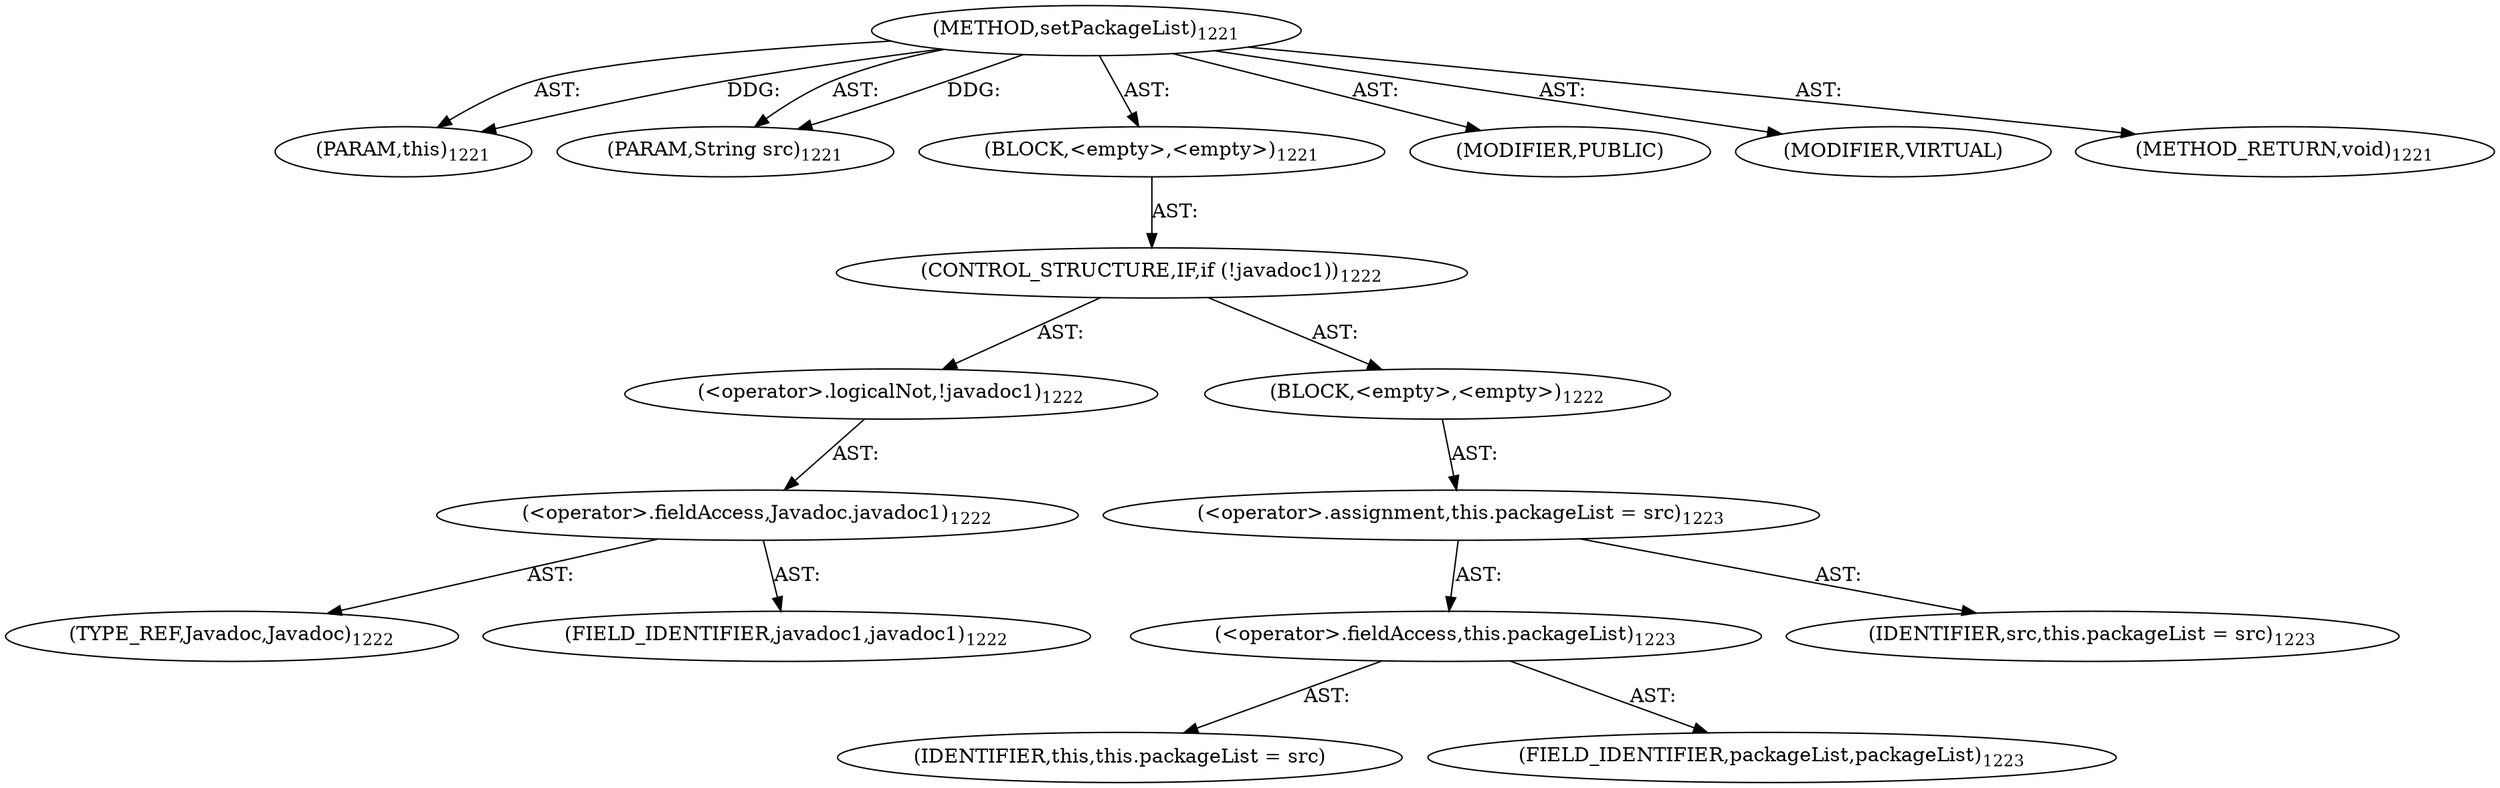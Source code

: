 digraph "setPackageList" {  
"111669149791" [label = <(METHOD,setPackageList)<SUB>1221</SUB>> ]
"115964117191" [label = <(PARAM,this)<SUB>1221</SUB>> ]
"115964117192" [label = <(PARAM,String src)<SUB>1221</SUB>> ]
"25769803918" [label = <(BLOCK,&lt;empty&gt;,&lt;empty&gt;)<SUB>1221</SUB>> ]
"47244640301" [label = <(CONTROL_STRUCTURE,IF,if (!javadoc1))<SUB>1222</SUB>> ]
"30064771498" [label = <(&lt;operator&gt;.logicalNot,!javadoc1)<SUB>1222</SUB>> ]
"30064771499" [label = <(&lt;operator&gt;.fieldAccess,Javadoc.javadoc1)<SUB>1222</SUB>> ]
"180388626450" [label = <(TYPE_REF,Javadoc,Javadoc)<SUB>1222</SUB>> ]
"55834574980" [label = <(FIELD_IDENTIFIER,javadoc1,javadoc1)<SUB>1222</SUB>> ]
"25769803919" [label = <(BLOCK,&lt;empty&gt;,&lt;empty&gt;)<SUB>1222</SUB>> ]
"30064771500" [label = <(&lt;operator&gt;.assignment,this.packageList = src)<SUB>1223</SUB>> ]
"30064771501" [label = <(&lt;operator&gt;.fieldAccess,this.packageList)<SUB>1223</SUB>> ]
"68719477111" [label = <(IDENTIFIER,this,this.packageList = src)> ]
"55834574981" [label = <(FIELD_IDENTIFIER,packageList,packageList)<SUB>1223</SUB>> ]
"68719477112" [label = <(IDENTIFIER,src,this.packageList = src)<SUB>1223</SUB>> ]
"133143986415" [label = <(MODIFIER,PUBLIC)> ]
"133143986416" [label = <(MODIFIER,VIRTUAL)> ]
"128849018975" [label = <(METHOD_RETURN,void)<SUB>1221</SUB>> ]
  "111669149791" -> "115964117191"  [ label = "AST: "] 
  "111669149791" -> "115964117192"  [ label = "AST: "] 
  "111669149791" -> "25769803918"  [ label = "AST: "] 
  "111669149791" -> "133143986415"  [ label = "AST: "] 
  "111669149791" -> "133143986416"  [ label = "AST: "] 
  "111669149791" -> "128849018975"  [ label = "AST: "] 
  "25769803918" -> "47244640301"  [ label = "AST: "] 
  "47244640301" -> "30064771498"  [ label = "AST: "] 
  "47244640301" -> "25769803919"  [ label = "AST: "] 
  "30064771498" -> "30064771499"  [ label = "AST: "] 
  "30064771499" -> "180388626450"  [ label = "AST: "] 
  "30064771499" -> "55834574980"  [ label = "AST: "] 
  "25769803919" -> "30064771500"  [ label = "AST: "] 
  "30064771500" -> "30064771501"  [ label = "AST: "] 
  "30064771500" -> "68719477112"  [ label = "AST: "] 
  "30064771501" -> "68719477111"  [ label = "AST: "] 
  "30064771501" -> "55834574981"  [ label = "AST: "] 
  "111669149791" -> "115964117191"  [ label = "DDG: "] 
  "111669149791" -> "115964117192"  [ label = "DDG: "] 
}

